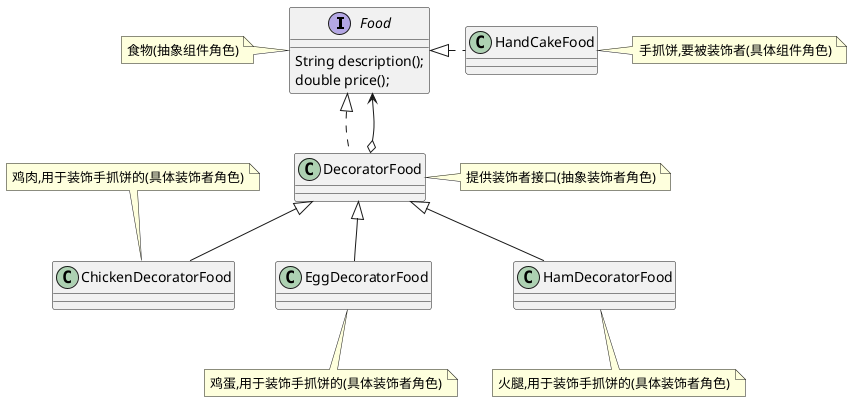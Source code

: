 @startuml

interface Food {
    String description();
    double price();
}
note left: 食物(抽象组件角色)
class HandCakeFood
note right: 手抓饼,要被装饰者(具体组件角色)
class DecoratorFood
note right: 提供装饰者接口(抽象装饰者角色)
class ChickenDecoratorFood
note top: 鸡肉,用于装饰手抓饼的(具体装饰者角色)
class EggDecoratorFood
note bottom: 鸡蛋,用于装饰手抓饼的(具体装饰者角色)
class HamDecoratorFood
note bottom: 火腿,用于装饰手抓饼的(具体装饰者角色)

HandCakeFood -l.|> Food
DecoratorFood -u.|> Food
DecoratorFood o-u-> Food
ChickenDecoratorFood -u-|> DecoratorFood
EggDecoratorFood -u-|> DecoratorFood
HamDecoratorFood -u-|> DecoratorFood
@enduml